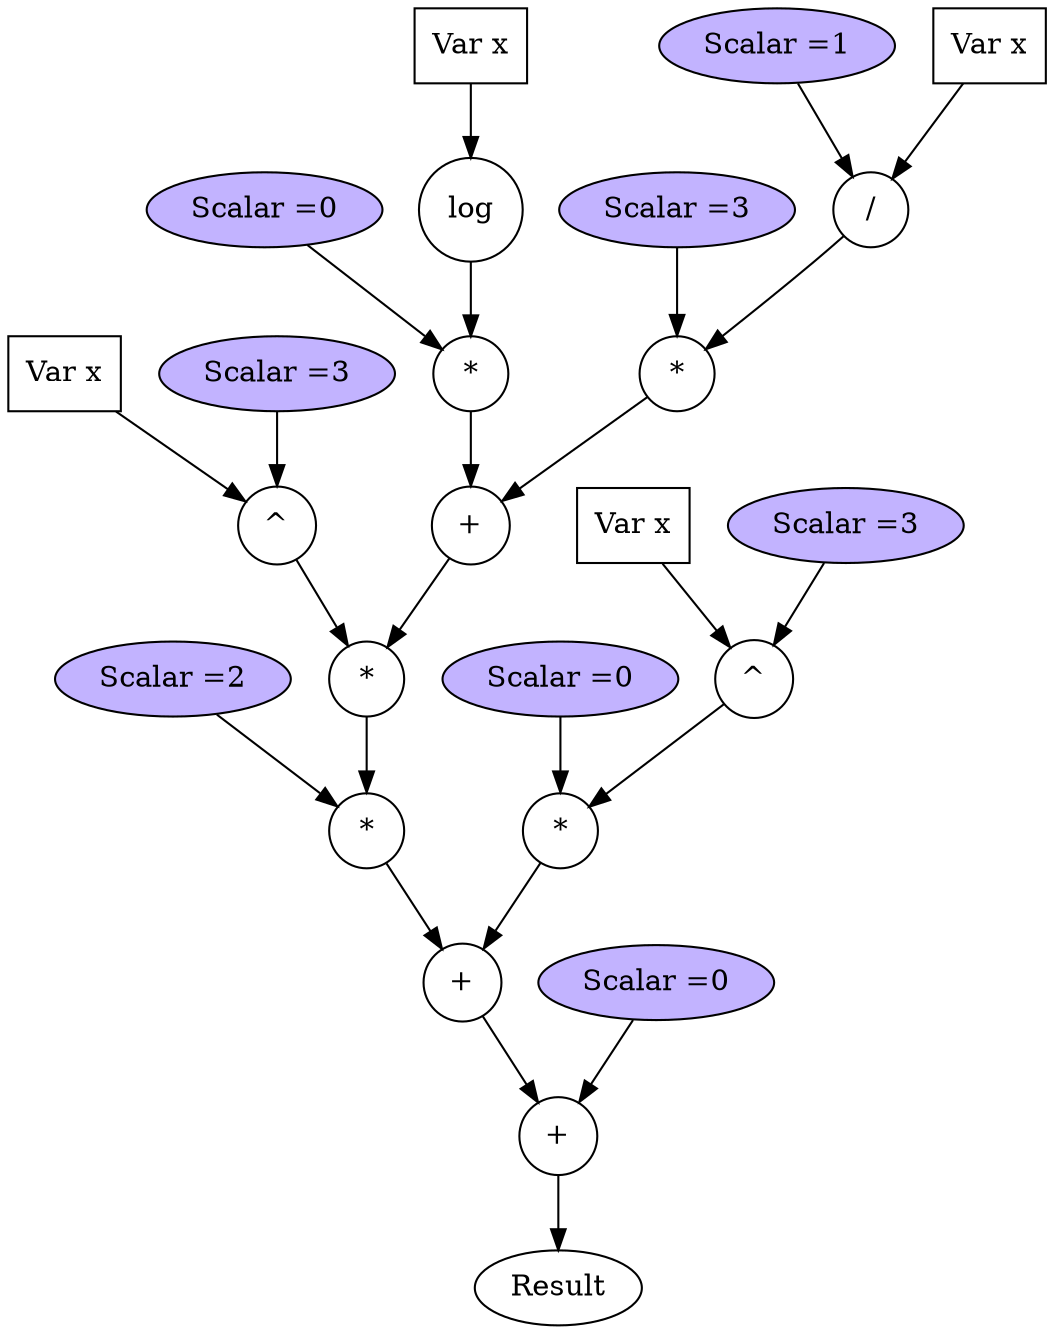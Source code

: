digraph diff_1{
	1 [label="+", shape=circle];
	2 [label="+", shape=circle];
	3 [label="*", shape=circle];
	4 [label="Scalar =2", style="filled", fillcolor=".7 .3 1.0"];
	5 [label="*", shape=circle];
	6 [label="^", shape=circle];
	7 [label="Var x", shape=box];
	8 [label="Scalar =3", style="filled", fillcolor=".7 .3 1.0"];
	9 [label="+", shape=circle];
	10 [label="*", shape=circle];
	11 [label="Scalar =0", style="filled", fillcolor=".7 .3 1.0"];
	12 [label="log", shape=circle];
	13 [label="Var x", shape=box];
	14 [label="*", shape=circle];
	15 [label="Scalar =3", style="filled", fillcolor=".7 .3 1.0"];
	16 [label="/", shape=circle];
	17 [label="Scalar =1", style="filled", fillcolor=".7 .3 1.0"];
	18 [label="Var x", shape=box];
	19 [label="*", shape=circle];
	20 [label="Scalar =0", style="filled", fillcolor=".7 .3 1.0"];
	21 [label="^", shape=circle];
	22 [label="Var x", shape=box];
	23 [label="Scalar =3", style="filled", fillcolor=".7 .3 1.0"];
	24 [label="Scalar =0", style="filled", fillcolor=".7 .3 1.0"];
	1 -> Result ;
	2 -> 1;
	24 -> 1;
	3 -> 2;
	19 -> 2;
	4 -> 3;
	5 -> 3;
	6 -> 5;
	9 -> 5;
	7 -> 6;
	8 -> 6;
	10 -> 9;
	14 -> 9;
	11 -> 10;
	12 -> 10;
	13 -> 12;
	15 -> 14;
	16 -> 14;
	17 -> 16;
	18 -> 16;
	20 -> 19;
	21 -> 19;
	22 -> 21;
	23 -> 21;
}